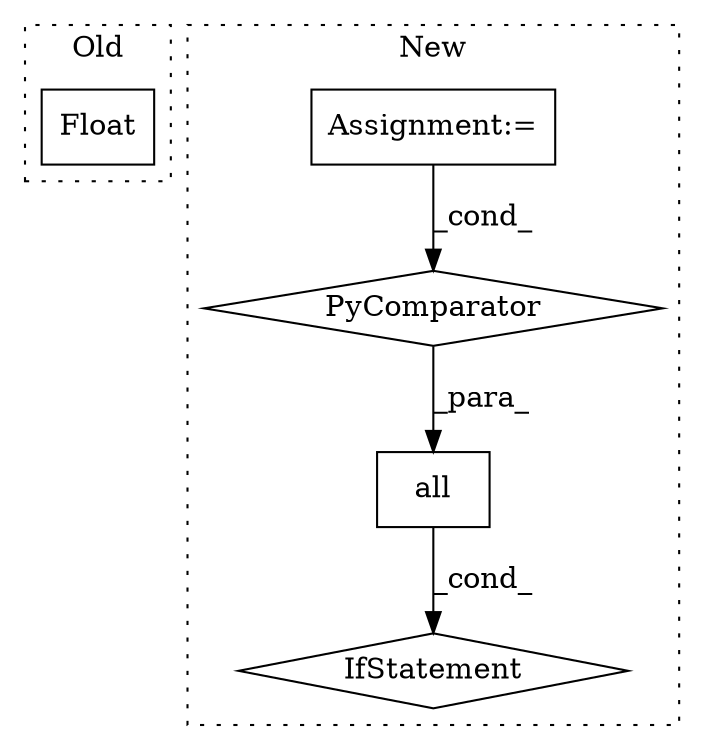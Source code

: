 digraph G {
subgraph cluster0 {
1 [label="Float" a="32" s="810,821" l="6,1" shape="box"];
label = "Old";
style="dotted";
}
subgraph cluster1 {
2 [label="all" a="32" s="905,1017" l="13,-3" shape="box"];
3 [label="PyComparator" a="113" s="990" l="21" shape="diamond"];
4 [label="Assignment:=" a="7" s="990" l="21" shape="box"];
5 [label="IfStatement" a="25" s="862,1014" l="4,2" shape="diamond"];
label = "New";
style="dotted";
}
2 -> 5 [label="_cond_"];
3 -> 2 [label="_para_"];
4 -> 3 [label="_cond_"];
}